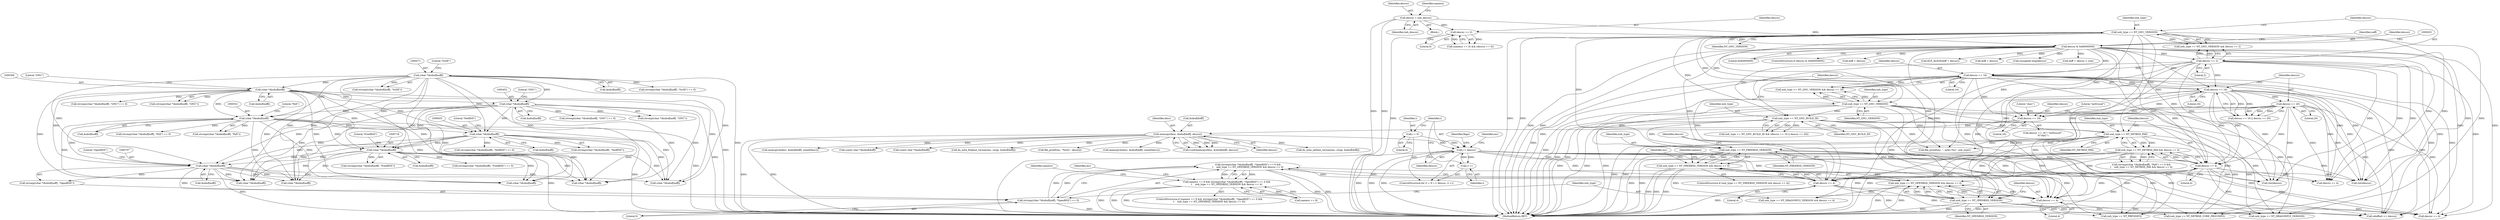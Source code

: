 digraph "0_file_b4c01141e5367f247b84dcaf6aefbb4e741842b8@API" {
"1000753" [label="(Call,strcmp((char *)&nbuf[noff], \"OpenBSD\") == 0 &&\n\t    xnh_type == NT_OPENBSD_VERSION && descsz == 4)"];
"1000754" [label="(Call,strcmp((char *)&nbuf[noff], \"OpenBSD\") == 0)"];
"1000756" [label="(Call,(char *)&nbuf[noff])"];
"1000624" [label="(Call,(char *)&nbuf[noff])"];
"1000305" [label="(Call,(char *)&nbuf[noff])"];
"1000270" [label="(Call,(char *)&nbuf[noff])"];
"1000451" [label="(Call,(char *)&nbuf[noff])"];
"1000530" [label="(Call,(char *)&nbuf[noff])"];
"1000717" [label="(Call,(char *)&nbuf[noff])"];
"1000764" [label="(Call,xnh_type == NT_OPENBSD_VERSION && descsz == 4)"];
"1000765" [label="(Call,xnh_type == NT_OPENBSD_VERSION)"];
"1000539" [label="(Call,xnh_type == NT_NETBSD_PAX)"];
"1000460" [label="(Call,xnh_type == NT_GNU_BUILD_ID)"];
"1000314" [label="(Call,xnh_type == NT_GNU_VERSION)"];
"1000279" [label="(Call,xnh_type == NT_GNU_VERSION)"];
"1000728" [label="(Call,xnh_type == NT_FREEBSD_VERSION)"];
"1000768" [label="(Call,descsz == 4)"];
"1000464" [label="(Call,descsz == 16)"];
"1000317" [label="(Call,descsz == 16)"];
"1000282" [label="(Call,descsz == 2)"];
"1000198" [label="(Call,descsz & 0x80000000)"];
"1000163" [label="(Call,descsz = xnh_descsz)"];
"1000171" [label="(Call,descsz == 0)"];
"1000467" [label="(Call,descsz == 20)"];
"1000501" [label="(Call,i < descsz)"];
"1000498" [label="(Call,i = 0)"];
"1000504" [label="(Call,i++)"];
"1000490" [label="(Call,memcpy(desc, &nbuf[doff], descsz))"];
"1000479" [label="(Call,descsz == 16)"];
"1000542" [label="(Call,descsz == 4)"];
"1000731" [label="(Call,descsz == 4)"];
"1000538" [label="(Call,xnh_type == NT_NETBSD_PAX && descsz == 4)"];
"1000727" [label="(Call,xnh_type == NT_FREEBSD_VERSION && descsz == 4)"];
"1000749" [label="(Call,namesz == 8 && strcmp((char *)&nbuf[noff], \"OpenBSD\") == 0 &&\n\t    xnh_type == NT_OPENBSD_VERSION && descsz == 4)"];
"1000624" [label="(Call,(char *)&nbuf[noff])"];
"1000790" [label="(Identifier,namesz)"];
"1001237" [label="(MethodReturn,RET)"];
"1000501" [label="(Call,i < descsz)"];
"1000272" [label="(Call,&nbuf[noff])"];
"1000461" [label="(Identifier,xnh_type)"];
"1000163" [label="(Call,descsz = xnh_descsz)"];
"1000478" [label="(Call,descsz == 16 ? \"md5/uuid\" :\n\t\t\"sha1\")"];
"1000538" [label="(Call,xnh_type == NT_NETBSD_PAX && descsz == 4)"];
"1000482" [label="(Literal,\"md5/uuid\")"];
"1000303" [label="(Call,strcmp((char *)&nbuf[noff], \"GNU\") == 0)"];
"1000213" [label="(Identifier,noff)"];
"1000280" [label="(Identifier,xnh_type)"];
"1000498" [label="(Call,i = 0)"];
"1000199" [label="(Identifier,descsz)"];
"1000682" [label="(Call,(int)descsz)"];
"1000232" [label="(Call,ELF_ALIGN(doff + descsz))"];
"1000490" [label="(Call,memcpy(desc, &nbuf[doff], descsz))"];
"1000542" [label="(Call,descsz == 4)"];
"1000125" [label="(Block,)"];
"1000165" [label="(Identifier,xnh_descsz)"];
"1000529" [label="(Call,strcmp((char *)&nbuf[noff], \"PaX\"))"];
"1000281" [label="(Identifier,NT_GNU_VERSION)"];
"1000717" [label="(Call,(char *)&nbuf[noff])"];
"1000750" [label="(Call,namesz == 8)"];
"1000795" [label="(Call,(char *)&nbuf[noff])"];
"1000527" [label="(Call,strcmp((char *)&nbuf[noff], \"PaX\") == 0 &&\n\t    xnh_type == NT_NETBSD_PAX && descsz == 4)"];
"1000304" [label="(Call,strcmp((char *)&nbuf[noff], \"GNU\"))"];
"1000699" [label="(Call,file_printf(ms, \", note=%u\", xnh_type))"];
"1000504" [label="(Call,i++)"];
"1000282" [label="(Call,descsz == 2)"];
"1000887" [label="(Call,(char *)&nbuf[noff])"];
"1000270" [label="(Call,(char *)&nbuf[noff])"];
"1000278" [label="(Call,xnh_type == NT_GNU_VERSION && descsz == 2)"];
"1000804" [label="(Call,xnh_type == NT_DRAGONFLY_VERSION)"];
"1000172" [label="(Identifier,descsz)"];
"1000469" [label="(Literal,20)"];
"1000756" [label="(Call,(char *)&nbuf[noff])"];
"1000463" [label="(Call,descsz == 16 || descsz == 20)"];
"1000508" [label="(Call,file_printf(ms, \"%02x\", desc[i]))"];
"1000726" [label="(ControlStructure,if (xnh_type == NT_FREEBSD_VERSION && descsz == 4))"];
"1000479" [label="(Call,descsz == 16)"];
"1000716" [label="(Call,strcmp((char *)&nbuf[noff], \"FreeBSD\"))"];
"1000540" [label="(Identifier,xnh_type)"];
"1000449" [label="(Call,strcmp((char *)&nbuf[noff], \"GNU\") == 0)"];
"1000497" [label="(ControlStructure,for (i = 0; i < descsz; i++))"];
"1000755" [label="(Call,strcmp((char *)&nbuf[noff], \"OpenBSD\"))"];
"1000736" [label="(Identifier,ms)"];
"1000723" [label="(Literal,\"FreeBSD\")"];
"1000732" [label="(Identifier,descsz)"];
"1000532" [label="(Call,&nbuf[noff])"];
"1000528" [label="(Call,strcmp((char *)&nbuf[noff], \"PaX\") == 0)"];
"1000925" [label="(Call,(char *)&nbuf[noff])"];
"1000499" [label="(Identifier,i)"];
"1000719" [label="(Call,&nbuf[noff])"];
"1000555" [label="(Call,memcpy(&desc, &nbuf[doff], sizeof(desc)))"];
"1000541" [label="(Identifier,NT_NETBSD_PAX)"];
"1000536" [label="(Literal,\"PaX\")"];
"1000283" [label="(Identifier,descsz)"];
"1000464" [label="(Call,descsz == 16)"];
"1000468" [label="(Identifier,descsz)"];
"1000167" [label="(Call,(namesz == 0) && (descsz == 0))"];
"1000318" [label="(Identifier,descsz)"];
"1000530" [label="(Call,(char *)&nbuf[noff])"];
"1000767" [label="(Identifier,NT_OPENBSD_VERSION)"];
"1000503" [label="(Identifier,descsz)"];
"1000164" [label="(Identifier,descsz)"];
"1000307" [label="(Call,&nbuf[noff])"];
"1000731" [label="(Call,descsz == 4)"];
"1000769" [label="(Identifier,descsz)"];
"1000715" [label="(Call,strcmp((char *)&nbuf[noff], \"FreeBSD\") == 0)"];
"1000233" [label="(Call,doff + descsz)"];
"1000284" [label="(Literal,2)"];
"1000313" [label="(Call,xnh_type == NT_GNU_VERSION && descsz == 16)"];
"1000770" [label="(Literal,4)"];
"1000488" [label="(Call,(void)memcpy(desc, &nbuf[doff], descsz))"];
"1000207" [label="(Call,(unsigned long)descsz)"];
"1000237" [label="(Call,doff + descsz > size)"];
"1000906" [label="(Call,(char *)&nbuf[noff])"];
"1000483" [label="(Literal,\"sha1\")"];
"1000662" [label="(Call,(int)descsz)"];
"1000451" [label="(Call,(char *)&nbuf[noff])"];
"1000630" [label="(Literal,\"NetBSD\")"];
"1000268" [label="(Call,strcmp((char *)&nbuf[noff], \"SuSE\") == 0)"];
"1000762" [label="(Literal,\"OpenBSD\")"];
"1000981" [label="(Call,xnh_type == NT_NETBSD_CORE_PROCINFO)"];
"1000872" [label="(Call,(char *)&nbuf[noff])"];
"1000520" [label="(Identifier,flags)"];
"1000457" [label="(Literal,\"GNU\")"];
"1000492" [label="(Call,&nbuf[doff])"];
"1000311" [label="(Literal,\"GNU\")"];
"1000753" [label="(Call,strcmp((char *)&nbuf[noff], \"OpenBSD\") == 0 &&\n\t    xnh_type == NT_OPENBSD_VERSION && descsz == 4)"];
"1000481" [label="(Literal,16)"];
"1000315" [label="(Identifier,xnh_type)"];
"1000279" [label="(Call,xnh_type == NT_GNU_VERSION)"];
"1000317" [label="(Call,descsz == 16)"];
"1000622" [label="(Call,strcmp((char *)&nbuf[noff], \"NetBSD\") == 0)"];
"1000727" [label="(Call,xnh_type == NT_FREEBSD_VERSION && descsz == 4)"];
"1000496" [label="(Identifier,descsz)"];
"1000169" [label="(Identifier,namesz)"];
"1000642" [label="(Call,do_note_netbsd_version(ms, swap, &nbuf[doff]))"];
"1000450" [label="(Call,strcmp((char *)&nbuf[noff], \"GNU\"))"];
"1000480" [label="(Identifier,descsz)"];
"1000200" [label="(Literal,0x80000000)"];
"1000314" [label="(Call,xnh_type == NT_GNU_VERSION)"];
"1000729" [label="(Identifier,xnh_type)"];
"1000466" [label="(Literal,16)"];
"1000807" [label="(Call,descsz == 4)"];
"1000775" [label="(Identifier,ms)"];
"1000467" [label="(Call,descsz == 20)"];
"1000758" [label="(Call,&nbuf[noff])"];
"1000626" [label="(Call,&nbuf[noff])"];
"1000453" [label="(Call,&nbuf[noff])"];
"1000728" [label="(Call,xnh_type == NT_FREEBSD_VERSION)"];
"1000823" [label="(Call,memcpy(&desc, &nbuf[doff], sizeof(desc)))"];
"1000638" [label="(Call,descsz == 4)"];
"1000665" [label="(Call,(const char *)&nbuf[doff])"];
"1000509" [label="(Identifier,ms)"];
"1000460" [label="(Call,xnh_type == NT_GNU_BUILD_ID)"];
"1000766" [label="(Identifier,xnh_type)"];
"1000543" [label="(Identifier,descsz)"];
"1000198" [label="(Call,descsz & 0x80000000)"];
"1000459" [label="(Call,xnh_type == NT_GNU_BUILD_ID && (descsz == 16 || descsz == 20))"];
"1000491" [label="(Identifier,desc)"];
"1000197" [label="(ControlStructure,if (descsz & 0x80000000))"];
"1000269" [label="(Call,strcmp((char *)&nbuf[noff], \"SuSE\"))"];
"1000768" [label="(Call,descsz == 4)"];
"1000539" [label="(Call,xnh_type == NT_NETBSD_PAX)"];
"1000765" [label="(Call,xnh_type == NT_OPENBSD_VERSION)"];
"1000623" [label="(Call,strcmp((char *)&nbuf[noff], \"NetBSD\"))"];
"1000749" [label="(Call,namesz == 8 && strcmp((char *)&nbuf[noff], \"OpenBSD\") == 0 &&\n\t    xnh_type == NT_OPENBSD_VERSION && descsz == 4)"];
"1000730" [label="(Identifier,NT_FREEBSD_VERSION)"];
"1000803" [label="(Call,xnh_type == NT_DRAGONFLY_VERSION && descsz == 4)"];
"1000465" [label="(Identifier,descsz)"];
"1000754" [label="(Call,strcmp((char *)&nbuf[noff], \"OpenBSD\") == 0)"];
"1000500" [label="(Literal,0)"];
"1001036" [label="(Call,xnh_type == NT_PRPSINFO)"];
"1000751" [label="(Identifier,namesz)"];
"1000685" [label="(Call,(const char *)&nbuf[doff])"];
"1000502" [label="(Identifier,i)"];
"1000763" [label="(Literal,0)"];
"1000305" [label="(Call,(char *)&nbuf[noff])"];
"1000748" [label="(ControlStructure,if (namesz == 8 && strcmp((char *)&nbuf[noff], \"OpenBSD\") == 0 &&\n\t    xnh_type == NT_OPENBSD_VERSION && descsz == 4))"];
"1000462" [label="(Identifier,NT_GNU_BUILD_ID)"];
"1001093" [label="(Call,reloffset >= descsz)"];
"1000173" [label="(Literal,0)"];
"1000735" [label="(Call,do_note_freebsd_version(ms, swap, &nbuf[doff]))"];
"1000544" [label="(Literal,4)"];
"1000238" [label="(Call,doff + descsz)"];
"1000733" [label="(Literal,4)"];
"1000316" [label="(Identifier,NT_GNU_VERSION)"];
"1000319" [label="(Literal,16)"];
"1000505" [label="(Identifier,i)"];
"1000276" [label="(Literal,\"SuSE\")"];
"1000171" [label="(Call,descsz == 0)"];
"1000764" [label="(Call,xnh_type == NT_OPENBSD_VERSION && descsz == 4)"];
"1000753" -> "1000749"  [label="AST: "];
"1000753" -> "1000754"  [label="CFG: "];
"1000753" -> "1000764"  [label="CFG: "];
"1000754" -> "1000753"  [label="AST: "];
"1000764" -> "1000753"  [label="AST: "];
"1000749" -> "1000753"  [label="CFG: "];
"1000753" -> "1001237"  [label="DDG: "];
"1000753" -> "1001237"  [label="DDG: "];
"1000753" -> "1000749"  [label="DDG: "];
"1000753" -> "1000749"  [label="DDG: "];
"1000754" -> "1000753"  [label="DDG: "];
"1000754" -> "1000753"  [label="DDG: "];
"1000764" -> "1000753"  [label="DDG: "];
"1000764" -> "1000753"  [label="DDG: "];
"1000754" -> "1000763"  [label="CFG: "];
"1000755" -> "1000754"  [label="AST: "];
"1000763" -> "1000754"  [label="AST: "];
"1000766" -> "1000754"  [label="CFG: "];
"1000754" -> "1001237"  [label="DDG: "];
"1000756" -> "1000754"  [label="DDG: "];
"1000756" -> "1000755"  [label="AST: "];
"1000756" -> "1000758"  [label="CFG: "];
"1000757" -> "1000756"  [label="AST: "];
"1000758" -> "1000756"  [label="AST: "];
"1000762" -> "1000756"  [label="CFG: "];
"1000756" -> "1001237"  [label="DDG: "];
"1000756" -> "1000755"  [label="DDG: "];
"1000624" -> "1000756"  [label="DDG: "];
"1000305" -> "1000756"  [label="DDG: "];
"1000270" -> "1000756"  [label="DDG: "];
"1000530" -> "1000756"  [label="DDG: "];
"1000451" -> "1000756"  [label="DDG: "];
"1000717" -> "1000756"  [label="DDG: "];
"1000756" -> "1000795"  [label="DDG: "];
"1000756" -> "1000872"  [label="DDG: "];
"1000756" -> "1000887"  [label="DDG: "];
"1000756" -> "1000906"  [label="DDG: "];
"1000756" -> "1000925"  [label="DDG: "];
"1000624" -> "1000623"  [label="AST: "];
"1000624" -> "1000626"  [label="CFG: "];
"1000625" -> "1000624"  [label="AST: "];
"1000626" -> "1000624"  [label="AST: "];
"1000630" -> "1000624"  [label="CFG: "];
"1000624" -> "1001237"  [label="DDG: "];
"1000624" -> "1000622"  [label="DDG: "];
"1000624" -> "1000623"  [label="DDG: "];
"1000305" -> "1000624"  [label="DDG: "];
"1000451" -> "1000624"  [label="DDG: "];
"1000270" -> "1000624"  [label="DDG: "];
"1000530" -> "1000624"  [label="DDG: "];
"1000624" -> "1000717"  [label="DDG: "];
"1000624" -> "1000795"  [label="DDG: "];
"1000624" -> "1000872"  [label="DDG: "];
"1000624" -> "1000887"  [label="DDG: "];
"1000624" -> "1000906"  [label="DDG: "];
"1000624" -> "1000925"  [label="DDG: "];
"1000305" -> "1000304"  [label="AST: "];
"1000305" -> "1000307"  [label="CFG: "];
"1000306" -> "1000305"  [label="AST: "];
"1000307" -> "1000305"  [label="AST: "];
"1000311" -> "1000305"  [label="CFG: "];
"1000305" -> "1001237"  [label="DDG: "];
"1000305" -> "1000303"  [label="DDG: "];
"1000305" -> "1000304"  [label="DDG: "];
"1000270" -> "1000305"  [label="DDG: "];
"1000305" -> "1000451"  [label="DDG: "];
"1000305" -> "1000530"  [label="DDG: "];
"1000305" -> "1000717"  [label="DDG: "];
"1000305" -> "1000795"  [label="DDG: "];
"1000305" -> "1000872"  [label="DDG: "];
"1000305" -> "1000887"  [label="DDG: "];
"1000305" -> "1000906"  [label="DDG: "];
"1000305" -> "1000925"  [label="DDG: "];
"1000270" -> "1000269"  [label="AST: "];
"1000270" -> "1000272"  [label="CFG: "];
"1000271" -> "1000270"  [label="AST: "];
"1000272" -> "1000270"  [label="AST: "];
"1000276" -> "1000270"  [label="CFG: "];
"1000270" -> "1001237"  [label="DDG: "];
"1000270" -> "1000268"  [label="DDG: "];
"1000270" -> "1000269"  [label="DDG: "];
"1000270" -> "1000451"  [label="DDG: "];
"1000270" -> "1000530"  [label="DDG: "];
"1000270" -> "1000717"  [label="DDG: "];
"1000270" -> "1000795"  [label="DDG: "];
"1000270" -> "1000872"  [label="DDG: "];
"1000270" -> "1000887"  [label="DDG: "];
"1000270" -> "1000906"  [label="DDG: "];
"1000270" -> "1000925"  [label="DDG: "];
"1000451" -> "1000450"  [label="AST: "];
"1000451" -> "1000453"  [label="CFG: "];
"1000452" -> "1000451"  [label="AST: "];
"1000453" -> "1000451"  [label="AST: "];
"1000457" -> "1000451"  [label="CFG: "];
"1000451" -> "1001237"  [label="DDG: "];
"1000451" -> "1000449"  [label="DDG: "];
"1000451" -> "1000450"  [label="DDG: "];
"1000451" -> "1000530"  [label="DDG: "];
"1000451" -> "1000717"  [label="DDG: "];
"1000451" -> "1000795"  [label="DDG: "];
"1000451" -> "1000872"  [label="DDG: "];
"1000451" -> "1000887"  [label="DDG: "];
"1000451" -> "1000906"  [label="DDG: "];
"1000451" -> "1000925"  [label="DDG: "];
"1000530" -> "1000529"  [label="AST: "];
"1000530" -> "1000532"  [label="CFG: "];
"1000531" -> "1000530"  [label="AST: "];
"1000532" -> "1000530"  [label="AST: "];
"1000536" -> "1000530"  [label="CFG: "];
"1000530" -> "1001237"  [label="DDG: "];
"1000530" -> "1000528"  [label="DDG: "];
"1000530" -> "1000529"  [label="DDG: "];
"1000530" -> "1000717"  [label="DDG: "];
"1000530" -> "1000795"  [label="DDG: "];
"1000530" -> "1000872"  [label="DDG: "];
"1000530" -> "1000887"  [label="DDG: "];
"1000530" -> "1000906"  [label="DDG: "];
"1000530" -> "1000925"  [label="DDG: "];
"1000717" -> "1000716"  [label="AST: "];
"1000717" -> "1000719"  [label="CFG: "];
"1000718" -> "1000717"  [label="AST: "];
"1000719" -> "1000717"  [label="AST: "];
"1000723" -> "1000717"  [label="CFG: "];
"1000717" -> "1001237"  [label="DDG: "];
"1000717" -> "1000715"  [label="DDG: "];
"1000717" -> "1000716"  [label="DDG: "];
"1000717" -> "1000795"  [label="DDG: "];
"1000717" -> "1000872"  [label="DDG: "];
"1000717" -> "1000887"  [label="DDG: "];
"1000717" -> "1000906"  [label="DDG: "];
"1000717" -> "1000925"  [label="DDG: "];
"1000764" -> "1000765"  [label="CFG: "];
"1000764" -> "1000768"  [label="CFG: "];
"1000765" -> "1000764"  [label="AST: "];
"1000768" -> "1000764"  [label="AST: "];
"1000764" -> "1001237"  [label="DDG: "];
"1000764" -> "1001237"  [label="DDG: "];
"1000765" -> "1000764"  [label="DDG: "];
"1000765" -> "1000764"  [label="DDG: "];
"1000768" -> "1000764"  [label="DDG: "];
"1000768" -> "1000764"  [label="DDG: "];
"1000538" -> "1000764"  [label="DDG: "];
"1000727" -> "1000764"  [label="DDG: "];
"1000764" -> "1000803"  [label="DDG: "];
"1000765" -> "1000767"  [label="CFG: "];
"1000766" -> "1000765"  [label="AST: "];
"1000767" -> "1000765"  [label="AST: "];
"1000769" -> "1000765"  [label="CFG: "];
"1000765" -> "1001237"  [label="DDG: "];
"1000765" -> "1001237"  [label="DDG: "];
"1000539" -> "1000765"  [label="DDG: "];
"1000460" -> "1000765"  [label="DDG: "];
"1000314" -> "1000765"  [label="DDG: "];
"1000279" -> "1000765"  [label="DDG: "];
"1000728" -> "1000765"  [label="DDG: "];
"1000765" -> "1000804"  [label="DDG: "];
"1000765" -> "1000981"  [label="DDG: "];
"1000765" -> "1001036"  [label="DDG: "];
"1000539" -> "1000538"  [label="AST: "];
"1000539" -> "1000541"  [label="CFG: "];
"1000540" -> "1000539"  [label="AST: "];
"1000541" -> "1000539"  [label="AST: "];
"1000543" -> "1000539"  [label="CFG: "];
"1000538" -> "1000539"  [label="CFG: "];
"1000539" -> "1001237"  [label="DDG: "];
"1000539" -> "1001237"  [label="DDG: "];
"1000539" -> "1000538"  [label="DDG: "];
"1000539" -> "1000538"  [label="DDG: "];
"1000460" -> "1000539"  [label="DDG: "];
"1000314" -> "1000539"  [label="DDG: "];
"1000279" -> "1000539"  [label="DDG: "];
"1000539" -> "1000699"  [label="DDG: "];
"1000539" -> "1000728"  [label="DDG: "];
"1000539" -> "1000804"  [label="DDG: "];
"1000539" -> "1000981"  [label="DDG: "];
"1000539" -> "1001036"  [label="DDG: "];
"1000460" -> "1000459"  [label="AST: "];
"1000460" -> "1000462"  [label="CFG: "];
"1000461" -> "1000460"  [label="AST: "];
"1000462" -> "1000460"  [label="AST: "];
"1000465" -> "1000460"  [label="CFG: "];
"1000459" -> "1000460"  [label="CFG: "];
"1000460" -> "1001237"  [label="DDG: "];
"1000460" -> "1001237"  [label="DDG: "];
"1000460" -> "1000459"  [label="DDG: "];
"1000460" -> "1000459"  [label="DDG: "];
"1000314" -> "1000460"  [label="DDG: "];
"1000279" -> "1000460"  [label="DDG: "];
"1000460" -> "1000699"  [label="DDG: "];
"1000460" -> "1000728"  [label="DDG: "];
"1000460" -> "1000804"  [label="DDG: "];
"1000460" -> "1000981"  [label="DDG: "];
"1000460" -> "1001036"  [label="DDG: "];
"1000314" -> "1000313"  [label="AST: "];
"1000314" -> "1000316"  [label="CFG: "];
"1000315" -> "1000314"  [label="AST: "];
"1000316" -> "1000314"  [label="AST: "];
"1000318" -> "1000314"  [label="CFG: "];
"1000313" -> "1000314"  [label="CFG: "];
"1000314" -> "1001237"  [label="DDG: "];
"1000314" -> "1001237"  [label="DDG: "];
"1000314" -> "1000313"  [label="DDG: "];
"1000314" -> "1000313"  [label="DDG: "];
"1000279" -> "1000314"  [label="DDG: "];
"1000279" -> "1000314"  [label="DDG: "];
"1000314" -> "1000699"  [label="DDG: "];
"1000314" -> "1000728"  [label="DDG: "];
"1000314" -> "1000804"  [label="DDG: "];
"1000314" -> "1000981"  [label="DDG: "];
"1000314" -> "1001036"  [label="DDG: "];
"1000279" -> "1000278"  [label="AST: "];
"1000279" -> "1000281"  [label="CFG: "];
"1000280" -> "1000279"  [label="AST: "];
"1000281" -> "1000279"  [label="AST: "];
"1000283" -> "1000279"  [label="CFG: "];
"1000278" -> "1000279"  [label="CFG: "];
"1000279" -> "1001237"  [label="DDG: "];
"1000279" -> "1001237"  [label="DDG: "];
"1000279" -> "1000278"  [label="DDG: "];
"1000279" -> "1000278"  [label="DDG: "];
"1000279" -> "1000699"  [label="DDG: "];
"1000279" -> "1000728"  [label="DDG: "];
"1000279" -> "1000804"  [label="DDG: "];
"1000279" -> "1000981"  [label="DDG: "];
"1000279" -> "1001036"  [label="DDG: "];
"1000728" -> "1000727"  [label="AST: "];
"1000728" -> "1000730"  [label="CFG: "];
"1000729" -> "1000728"  [label="AST: "];
"1000730" -> "1000728"  [label="AST: "];
"1000732" -> "1000728"  [label="CFG: "];
"1000727" -> "1000728"  [label="CFG: "];
"1000728" -> "1001237"  [label="DDG: "];
"1000728" -> "1001237"  [label="DDG: "];
"1000728" -> "1000727"  [label="DDG: "];
"1000728" -> "1000727"  [label="DDG: "];
"1000728" -> "1000804"  [label="DDG: "];
"1000728" -> "1000981"  [label="DDG: "];
"1000728" -> "1001036"  [label="DDG: "];
"1000768" -> "1000770"  [label="CFG: "];
"1000769" -> "1000768"  [label="AST: "];
"1000770" -> "1000768"  [label="AST: "];
"1000768" -> "1001237"  [label="DDG: "];
"1000464" -> "1000768"  [label="DDG: "];
"1000317" -> "1000768"  [label="DDG: "];
"1000467" -> "1000768"  [label="DDG: "];
"1000501" -> "1000768"  [label="DDG: "];
"1000542" -> "1000768"  [label="DDG: "];
"1000731" -> "1000768"  [label="DDG: "];
"1000282" -> "1000768"  [label="DDG: "];
"1000198" -> "1000768"  [label="DDG: "];
"1000768" -> "1000807"  [label="DDG: "];
"1000768" -> "1001093"  [label="DDG: "];
"1000464" -> "1000463"  [label="AST: "];
"1000464" -> "1000466"  [label="CFG: "];
"1000465" -> "1000464"  [label="AST: "];
"1000466" -> "1000464"  [label="AST: "];
"1000468" -> "1000464"  [label="CFG: "];
"1000463" -> "1000464"  [label="CFG: "];
"1000464" -> "1001237"  [label="DDG: "];
"1000464" -> "1000463"  [label="DDG: "];
"1000464" -> "1000463"  [label="DDG: "];
"1000317" -> "1000464"  [label="DDG: "];
"1000282" -> "1000464"  [label="DDG: "];
"1000198" -> "1000464"  [label="DDG: "];
"1000464" -> "1000467"  [label="DDG: "];
"1000464" -> "1000479"  [label="DDG: "];
"1000464" -> "1000542"  [label="DDG: "];
"1000464" -> "1000638"  [label="DDG: "];
"1000464" -> "1000662"  [label="DDG: "];
"1000464" -> "1000682"  [label="DDG: "];
"1000464" -> "1000731"  [label="DDG: "];
"1000464" -> "1000807"  [label="DDG: "];
"1000464" -> "1001093"  [label="DDG: "];
"1000317" -> "1000313"  [label="AST: "];
"1000317" -> "1000319"  [label="CFG: "];
"1000318" -> "1000317"  [label="AST: "];
"1000319" -> "1000317"  [label="AST: "];
"1000313" -> "1000317"  [label="CFG: "];
"1000317" -> "1001237"  [label="DDG: "];
"1000317" -> "1000313"  [label="DDG: "];
"1000317" -> "1000313"  [label="DDG: "];
"1000282" -> "1000317"  [label="DDG: "];
"1000198" -> "1000317"  [label="DDG: "];
"1000317" -> "1000479"  [label="DDG: "];
"1000317" -> "1000542"  [label="DDG: "];
"1000317" -> "1000638"  [label="DDG: "];
"1000317" -> "1000662"  [label="DDG: "];
"1000317" -> "1000682"  [label="DDG: "];
"1000317" -> "1000731"  [label="DDG: "];
"1000317" -> "1000807"  [label="DDG: "];
"1000317" -> "1001093"  [label="DDG: "];
"1000282" -> "1000278"  [label="AST: "];
"1000282" -> "1000284"  [label="CFG: "];
"1000283" -> "1000282"  [label="AST: "];
"1000284" -> "1000282"  [label="AST: "];
"1000278" -> "1000282"  [label="CFG: "];
"1000282" -> "1001237"  [label="DDG: "];
"1000282" -> "1000278"  [label="DDG: "];
"1000282" -> "1000278"  [label="DDG: "];
"1000198" -> "1000282"  [label="DDG: "];
"1000282" -> "1000479"  [label="DDG: "];
"1000282" -> "1000542"  [label="DDG: "];
"1000282" -> "1000638"  [label="DDG: "];
"1000282" -> "1000662"  [label="DDG: "];
"1000282" -> "1000682"  [label="DDG: "];
"1000282" -> "1000731"  [label="DDG: "];
"1000282" -> "1000807"  [label="DDG: "];
"1000282" -> "1001093"  [label="DDG: "];
"1000198" -> "1000197"  [label="AST: "];
"1000198" -> "1000200"  [label="CFG: "];
"1000199" -> "1000198"  [label="AST: "];
"1000200" -> "1000198"  [label="AST: "];
"1000203" -> "1000198"  [label="CFG: "];
"1000213" -> "1000198"  [label="CFG: "];
"1000198" -> "1001237"  [label="DDG: "];
"1000198" -> "1001237"  [label="DDG: "];
"1000163" -> "1000198"  [label="DDG: "];
"1000171" -> "1000198"  [label="DDG: "];
"1000198" -> "1000207"  [label="DDG: "];
"1000198" -> "1000232"  [label="DDG: "];
"1000198" -> "1000233"  [label="DDG: "];
"1000198" -> "1000237"  [label="DDG: "];
"1000198" -> "1000238"  [label="DDG: "];
"1000198" -> "1000479"  [label="DDG: "];
"1000198" -> "1000542"  [label="DDG: "];
"1000198" -> "1000638"  [label="DDG: "];
"1000198" -> "1000662"  [label="DDG: "];
"1000198" -> "1000682"  [label="DDG: "];
"1000198" -> "1000731"  [label="DDG: "];
"1000198" -> "1000807"  [label="DDG: "];
"1000198" -> "1001093"  [label="DDG: "];
"1000163" -> "1000125"  [label="AST: "];
"1000163" -> "1000165"  [label="CFG: "];
"1000164" -> "1000163"  [label="AST: "];
"1000165" -> "1000163"  [label="AST: "];
"1000169" -> "1000163"  [label="CFG: "];
"1000163" -> "1001237"  [label="DDG: "];
"1000163" -> "1001237"  [label="DDG: "];
"1000163" -> "1000171"  [label="DDG: "];
"1000171" -> "1000167"  [label="AST: "];
"1000171" -> "1000173"  [label="CFG: "];
"1000172" -> "1000171"  [label="AST: "];
"1000173" -> "1000171"  [label="AST: "];
"1000167" -> "1000171"  [label="CFG: "];
"1000171" -> "1001237"  [label="DDG: "];
"1000171" -> "1000167"  [label="DDG: "];
"1000171" -> "1000167"  [label="DDG: "];
"1000467" -> "1000463"  [label="AST: "];
"1000467" -> "1000469"  [label="CFG: "];
"1000468" -> "1000467"  [label="AST: "];
"1000469" -> "1000467"  [label="AST: "];
"1000463" -> "1000467"  [label="CFG: "];
"1000467" -> "1001237"  [label="DDG: "];
"1000467" -> "1000463"  [label="DDG: "];
"1000467" -> "1000463"  [label="DDG: "];
"1000467" -> "1000479"  [label="DDG: "];
"1000467" -> "1000542"  [label="DDG: "];
"1000467" -> "1000638"  [label="DDG: "];
"1000467" -> "1000662"  [label="DDG: "];
"1000467" -> "1000682"  [label="DDG: "];
"1000467" -> "1000731"  [label="DDG: "];
"1000467" -> "1000807"  [label="DDG: "];
"1000467" -> "1001093"  [label="DDG: "];
"1000501" -> "1000497"  [label="AST: "];
"1000501" -> "1000503"  [label="CFG: "];
"1000502" -> "1000501"  [label="AST: "];
"1000503" -> "1000501"  [label="AST: "];
"1000509" -> "1000501"  [label="CFG: "];
"1000520" -> "1000501"  [label="CFG: "];
"1000501" -> "1001237"  [label="DDG: "];
"1000501" -> "1001237"  [label="DDG: "];
"1000501" -> "1001237"  [label="DDG: "];
"1000498" -> "1000501"  [label="DDG: "];
"1000504" -> "1000501"  [label="DDG: "];
"1000490" -> "1000501"  [label="DDG: "];
"1000501" -> "1000504"  [label="DDG: "];
"1000501" -> "1000542"  [label="DDG: "];
"1000501" -> "1000638"  [label="DDG: "];
"1000501" -> "1000662"  [label="DDG: "];
"1000501" -> "1000682"  [label="DDG: "];
"1000501" -> "1000731"  [label="DDG: "];
"1000501" -> "1000807"  [label="DDG: "];
"1000501" -> "1001093"  [label="DDG: "];
"1000498" -> "1000497"  [label="AST: "];
"1000498" -> "1000500"  [label="CFG: "];
"1000499" -> "1000498"  [label="AST: "];
"1000500" -> "1000498"  [label="AST: "];
"1000502" -> "1000498"  [label="CFG: "];
"1000504" -> "1000497"  [label="AST: "];
"1000504" -> "1000505"  [label="CFG: "];
"1000505" -> "1000504"  [label="AST: "];
"1000502" -> "1000504"  [label="CFG: "];
"1000490" -> "1000488"  [label="AST: "];
"1000490" -> "1000496"  [label="CFG: "];
"1000491" -> "1000490"  [label="AST: "];
"1000492" -> "1000490"  [label="AST: "];
"1000496" -> "1000490"  [label="AST: "];
"1000488" -> "1000490"  [label="CFG: "];
"1000490" -> "1001237"  [label="DDG: "];
"1000490" -> "1001237"  [label="DDG: "];
"1000490" -> "1000488"  [label="DDG: "];
"1000490" -> "1000488"  [label="DDG: "];
"1000490" -> "1000488"  [label="DDG: "];
"1000479" -> "1000490"  [label="DDG: "];
"1000490" -> "1000508"  [label="DDG: "];
"1000490" -> "1000555"  [label="DDG: "];
"1000490" -> "1000642"  [label="DDG: "];
"1000490" -> "1000665"  [label="DDG: "];
"1000490" -> "1000685"  [label="DDG: "];
"1000490" -> "1000735"  [label="DDG: "];
"1000490" -> "1000823"  [label="DDG: "];
"1000479" -> "1000478"  [label="AST: "];
"1000479" -> "1000481"  [label="CFG: "];
"1000480" -> "1000479"  [label="AST: "];
"1000481" -> "1000479"  [label="AST: "];
"1000482" -> "1000479"  [label="CFG: "];
"1000483" -> "1000479"  [label="CFG: "];
"1000479" -> "1001237"  [label="DDG: "];
"1000542" -> "1000538"  [label="AST: "];
"1000542" -> "1000544"  [label="CFG: "];
"1000543" -> "1000542"  [label="AST: "];
"1000544" -> "1000542"  [label="AST: "];
"1000538" -> "1000542"  [label="CFG: "];
"1000542" -> "1001237"  [label="DDG: "];
"1000542" -> "1000538"  [label="DDG: "];
"1000542" -> "1000538"  [label="DDG: "];
"1000542" -> "1000638"  [label="DDG: "];
"1000542" -> "1000662"  [label="DDG: "];
"1000542" -> "1000682"  [label="DDG: "];
"1000542" -> "1000731"  [label="DDG: "];
"1000542" -> "1000807"  [label="DDG: "];
"1000542" -> "1001093"  [label="DDG: "];
"1000731" -> "1000727"  [label="AST: "];
"1000731" -> "1000733"  [label="CFG: "];
"1000732" -> "1000731"  [label="AST: "];
"1000733" -> "1000731"  [label="AST: "];
"1000727" -> "1000731"  [label="CFG: "];
"1000731" -> "1001237"  [label="DDG: "];
"1000731" -> "1000727"  [label="DDG: "];
"1000731" -> "1000727"  [label="DDG: "];
"1000731" -> "1000807"  [label="DDG: "];
"1000731" -> "1001093"  [label="DDG: "];
"1000538" -> "1000527"  [label="AST: "];
"1000527" -> "1000538"  [label="CFG: "];
"1000538" -> "1001237"  [label="DDG: "];
"1000538" -> "1001237"  [label="DDG: "];
"1000538" -> "1000527"  [label="DDG: "];
"1000538" -> "1000527"  [label="DDG: "];
"1000538" -> "1000727"  [label="DDG: "];
"1000538" -> "1000803"  [label="DDG: "];
"1000727" -> "1000726"  [label="AST: "];
"1000736" -> "1000727"  [label="CFG: "];
"1000751" -> "1000727"  [label="CFG: "];
"1000727" -> "1001237"  [label="DDG: "];
"1000727" -> "1001237"  [label="DDG: "];
"1000727" -> "1001237"  [label="DDG: "];
"1000727" -> "1000803"  [label="DDG: "];
"1000749" -> "1000748"  [label="AST: "];
"1000749" -> "1000750"  [label="CFG: "];
"1000750" -> "1000749"  [label="AST: "];
"1000775" -> "1000749"  [label="CFG: "];
"1000790" -> "1000749"  [label="CFG: "];
"1000749" -> "1001237"  [label="DDG: "];
"1000749" -> "1001237"  [label="DDG: "];
"1000749" -> "1001237"  [label="DDG: "];
"1000750" -> "1000749"  [label="DDG: "];
"1000750" -> "1000749"  [label="DDG: "];
}
